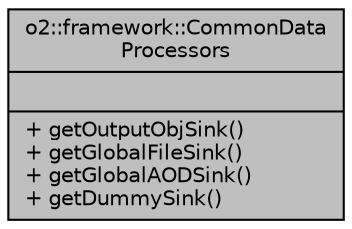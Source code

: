 digraph "o2::framework::CommonDataProcessors"
{
 // INTERACTIVE_SVG=YES
  bgcolor="transparent";
  edge [fontname="Helvetica",fontsize="10",labelfontname="Helvetica",labelfontsize="10"];
  node [fontname="Helvetica",fontsize="10",shape=record];
  Node1 [label="{o2::framework::CommonData\lProcessors\n||+ getOutputObjSink()\l+ getGlobalFileSink()\l+ getGlobalAODSink()\l+ getDummySink()\l}",height=0.2,width=0.4,color="black", fillcolor="grey75", style="filled", fontcolor="black"];
}
